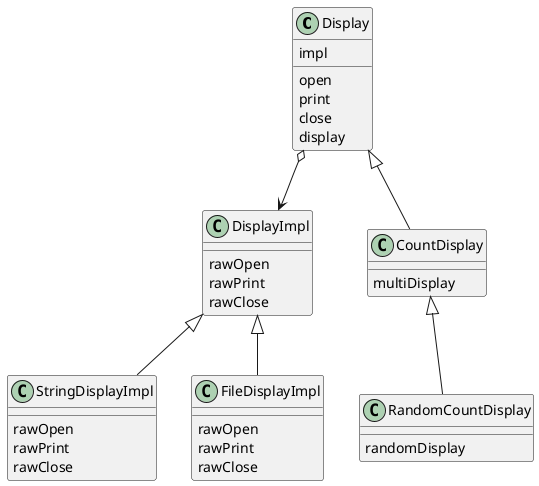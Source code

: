 @startuml

class Display {
    impl
    {method} open
    {method} print
    {method} close
    {method} display
}

class DisplayImpl {
    {method} rawOpen
    {method} rawPrint
    {method} rawClose
}

class CountDisplay {
    {method} multiDisplay
}

class RandomCountDisplay {
    {method} randomDisplay
}

class StringDisplayImpl {
    {method} rawOpen
    {method} rawPrint
    {method} rawClose
}

class FileDisplayImpl {
    {method} rawOpen
    {method} rawPrint
    {method} rawClose
}

Display o--> DisplayImpl

Display <|-- CountDisplay
CountDisplay <|-- RandomCountDisplay

DisplayImpl <|-- StringDisplayImpl
DisplayImpl <|-- FileDisplayImpl

@enduml